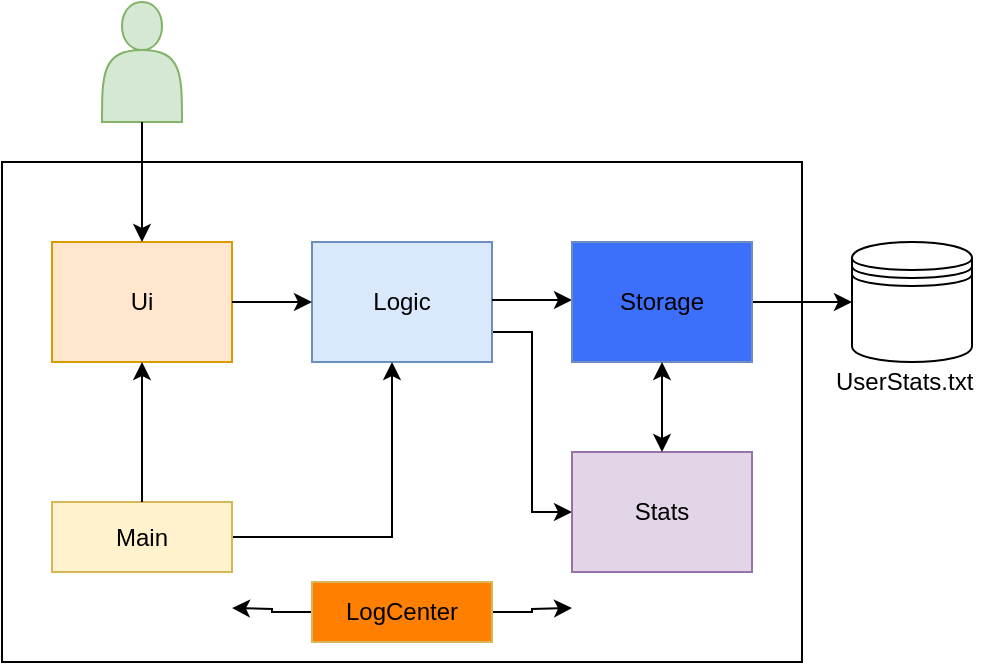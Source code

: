 <mxfile version="12.2.3" type="device" pages="1"><diagram id="-IBZkvQWXNVIg5Hu5OPq" name="Page-1"><mxGraphModel dx="1228" dy="620" grid="1" gridSize="10" guides="1" tooltips="1" connect="1" arrows="1" fold="1" page="1" pageScale="1" pageWidth="850" pageHeight="1100" math="0" shadow="0"><root><mxCell id="0"/><mxCell id="1" parent="0"/><mxCell id="7ly1uotyxV8Lp_PQWm0m-1" value="" style="rounded=0;whiteSpace=wrap;html=1;" parent="1" vertex="1"><mxGeometry x="165" y="140" width="400" height="250" as="geometry"/></mxCell><mxCell id="7ly1uotyxV8Lp_PQWm0m-2" value="Ui" style="rounded=0;whiteSpace=wrap;html=1;fillColor=#ffe6cc;strokeColor=#d79b00;" parent="1" vertex="1"><mxGeometry x="190" y="180" width="90" height="60" as="geometry"/></mxCell><mxCell id="ypU3hYPNj115g8exox1O-7" style="edgeStyle=orthogonalEdgeStyle;rounded=0;orthogonalLoop=1;jettySize=auto;html=1;exitX=1;exitY=0.75;exitDx=0;exitDy=0;entryX=0;entryY=0.5;entryDx=0;entryDy=0;" edge="1" parent="1" source="7ly1uotyxV8Lp_PQWm0m-4" target="7ly1uotyxV8Lp_PQWm0m-7"><mxGeometry relative="1" as="geometry"/></mxCell><mxCell id="7ly1uotyxV8Lp_PQWm0m-4" value="Logic" style="rounded=0;whiteSpace=wrap;html=1;fillColor=#dae8fc;strokeColor=#6c8ebf;" parent="1" vertex="1"><mxGeometry x="320" y="180" width="90" height="60" as="geometry"/></mxCell><mxCell id="ypU3hYPNj115g8exox1O-4" style="edgeStyle=orthogonalEdgeStyle;rounded=0;orthogonalLoop=1;jettySize=auto;html=1;exitX=1;exitY=0.5;exitDx=0;exitDy=0;" edge="1" parent="1" source="7ly1uotyxV8Lp_PQWm0m-6"><mxGeometry relative="1" as="geometry"><mxPoint x="360" y="240" as="targetPoint"/><Array as="points"><mxPoint x="360" y="328"/></Array></mxGeometry></mxCell><mxCell id="7ly1uotyxV8Lp_PQWm0m-6" value="Main" style="rounded=0;whiteSpace=wrap;html=1;fillColor=#fff2cc;strokeColor=#d6b656;" parent="1" vertex="1"><mxGeometry x="190" y="310" width="90" height="35" as="geometry"/></mxCell><mxCell id="7ly1uotyxV8Lp_PQWm0m-7" value="Stats" style="rounded=0;whiteSpace=wrap;html=1;fillColor=#e1d5e7;strokeColor=#9673a6;" parent="1" vertex="1"><mxGeometry x="450" y="285" width="90" height="60" as="geometry"/></mxCell><mxCell id="7ly1uotyxV8Lp_PQWm0m-9" value="" style="shape=actor;whiteSpace=wrap;html=1;fillColor=#d5e8d4;strokeColor=#82b366;" parent="1" vertex="1"><mxGeometry x="215" y="60" width="40" height="60" as="geometry"/></mxCell><mxCell id="7ly1uotyxV8Lp_PQWm0m-10" value="" style="endArrow=classic;html=1;entryX=0.5;entryY=1;entryDx=0;entryDy=0;" parent="1" edge="1" target="7ly1uotyxV8Lp_PQWm0m-2"><mxGeometry width="50" height="50" relative="1" as="geometry"><mxPoint x="235" y="310" as="sourcePoint"/><mxPoint x="270" y="270" as="targetPoint"/></mxGeometry></mxCell><mxCell id="7ly1uotyxV8Lp_PQWm0m-13" value="" style="endArrow=classic;html=1;entryX=0.5;entryY=0;entryDx=0;entryDy=0;" parent="1" target="7ly1uotyxV8Lp_PQWm0m-2" edge="1"><mxGeometry width="50" height="50" relative="1" as="geometry"><mxPoint x="235" y="120" as="sourcePoint"/><mxPoint x="285" y="70" as="targetPoint"/></mxGeometry></mxCell><mxCell id="7ly1uotyxV8Lp_PQWm0m-14" value="" style="endArrow=classic;html=1;entryX=0;entryY=0.5;entryDx=0;entryDy=0;exitX=1;exitY=0.5;exitDx=0;exitDy=0;" parent="1" source="7ly1uotyxV8Lp_PQWm0m-2" target="7ly1uotyxV8Lp_PQWm0m-4" edge="1"><mxGeometry width="50" height="50" relative="1" as="geometry"><mxPoint x="280" y="200" as="sourcePoint"/><mxPoint x="280" y="260" as="targetPoint"/></mxGeometry></mxCell><mxCell id="7ly1uotyxV8Lp_PQWm0m-16" value="" style="endArrow=classic;html=1;exitX=1;exitY=0.5;exitDx=0;exitDy=0;" parent="1" edge="1"><mxGeometry width="50" height="50" relative="1" as="geometry"><mxPoint x="410" y="209" as="sourcePoint"/><mxPoint x="450" y="209" as="targetPoint"/></mxGeometry></mxCell><mxCell id="7ly1uotyxV8Lp_PQWm0m-22" value="" style="shape=datastore;whiteSpace=wrap;html=1;" parent="1" vertex="1"><mxGeometry x="590" y="180" width="60" height="60" as="geometry"/></mxCell><mxCell id="7ly1uotyxV8Lp_PQWm0m-23" value="UserStats.txt" style="text;html=1;resizable=0;points=[];autosize=1;align=left;verticalAlign=top;spacingTop=-4;" parent="1" vertex="1"><mxGeometry x="580" y="240" width="80" height="20" as="geometry"/></mxCell><mxCell id="ypU3hYPNj115g8exox1O-8" style="edgeStyle=orthogonalEdgeStyle;rounded=0;orthogonalLoop=1;jettySize=auto;html=1;exitX=1;exitY=0.5;exitDx=0;exitDy=0;" edge="1" parent="1" source="ypU3hYPNj115g8exox1O-1" target="7ly1uotyxV8Lp_PQWm0m-22"><mxGeometry relative="1" as="geometry"/></mxCell><mxCell id="ypU3hYPNj115g8exox1O-1" value="Storage" style="rounded=0;whiteSpace=wrap;html=1;fillColor=#3C70FC;strokeColor=#6c8ebf;" vertex="1" parent="1"><mxGeometry x="450" y="180" width="90" height="60" as="geometry"/></mxCell><mxCell id="ypU3hYPNj115g8exox1O-14" value="" style="edgeStyle=orthogonalEdgeStyle;rounded=0;orthogonalLoop=1;jettySize=auto;html=1;" edge="1" parent="1" source="ypU3hYPNj115g8exox1O-2"><mxGeometry relative="1" as="geometry"><mxPoint x="280" y="363" as="targetPoint"/></mxGeometry></mxCell><mxCell id="ypU3hYPNj115g8exox1O-16" value="" style="edgeStyle=orthogonalEdgeStyle;rounded=0;orthogonalLoop=1;jettySize=auto;html=1;" edge="1" parent="1" source="ypU3hYPNj115g8exox1O-2"><mxGeometry relative="1" as="geometry"><mxPoint x="450" y="363" as="targetPoint"/></mxGeometry></mxCell><mxCell id="ypU3hYPNj115g8exox1O-2" value="LogCenter" style="rounded=0;whiteSpace=wrap;html=1;fillColor=#FF8000;strokeColor=#d6b656;shadow=0;" vertex="1" parent="1"><mxGeometry x="320" y="350" width="90" height="30" as="geometry"/></mxCell><mxCell id="ypU3hYPNj115g8exox1O-3" value="" style="endArrow=classic;startArrow=classic;html=1;exitX=0.5;exitY=0;exitDx=0;exitDy=0;" edge="1" parent="1" source="7ly1uotyxV8Lp_PQWm0m-7" target="ypU3hYPNj115g8exox1O-1"><mxGeometry width="50" height="50" relative="1" as="geometry"><mxPoint x="450" y="290" as="sourcePoint"/><mxPoint x="500" y="240" as="targetPoint"/></mxGeometry></mxCell></root></mxGraphModel></diagram></mxfile>